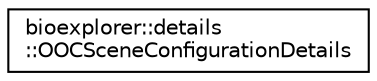 digraph "Graphical Class Hierarchy"
{
 // LATEX_PDF_SIZE
  edge [fontname="Helvetica",fontsize="10",labelfontname="Helvetica",labelfontsize="10"];
  node [fontname="Helvetica",fontsize="10",shape=record];
  rankdir="LR";
  Node0 [label="bioexplorer::details\l::OOCSceneConfigurationDetails",height=0.2,width=0.4,color="black", fillcolor="white", style="filled",URL="$d1/d25/structbioexplorer_1_1details_1_1OOCSceneConfigurationDetails.html",tooltip=" "];
}

